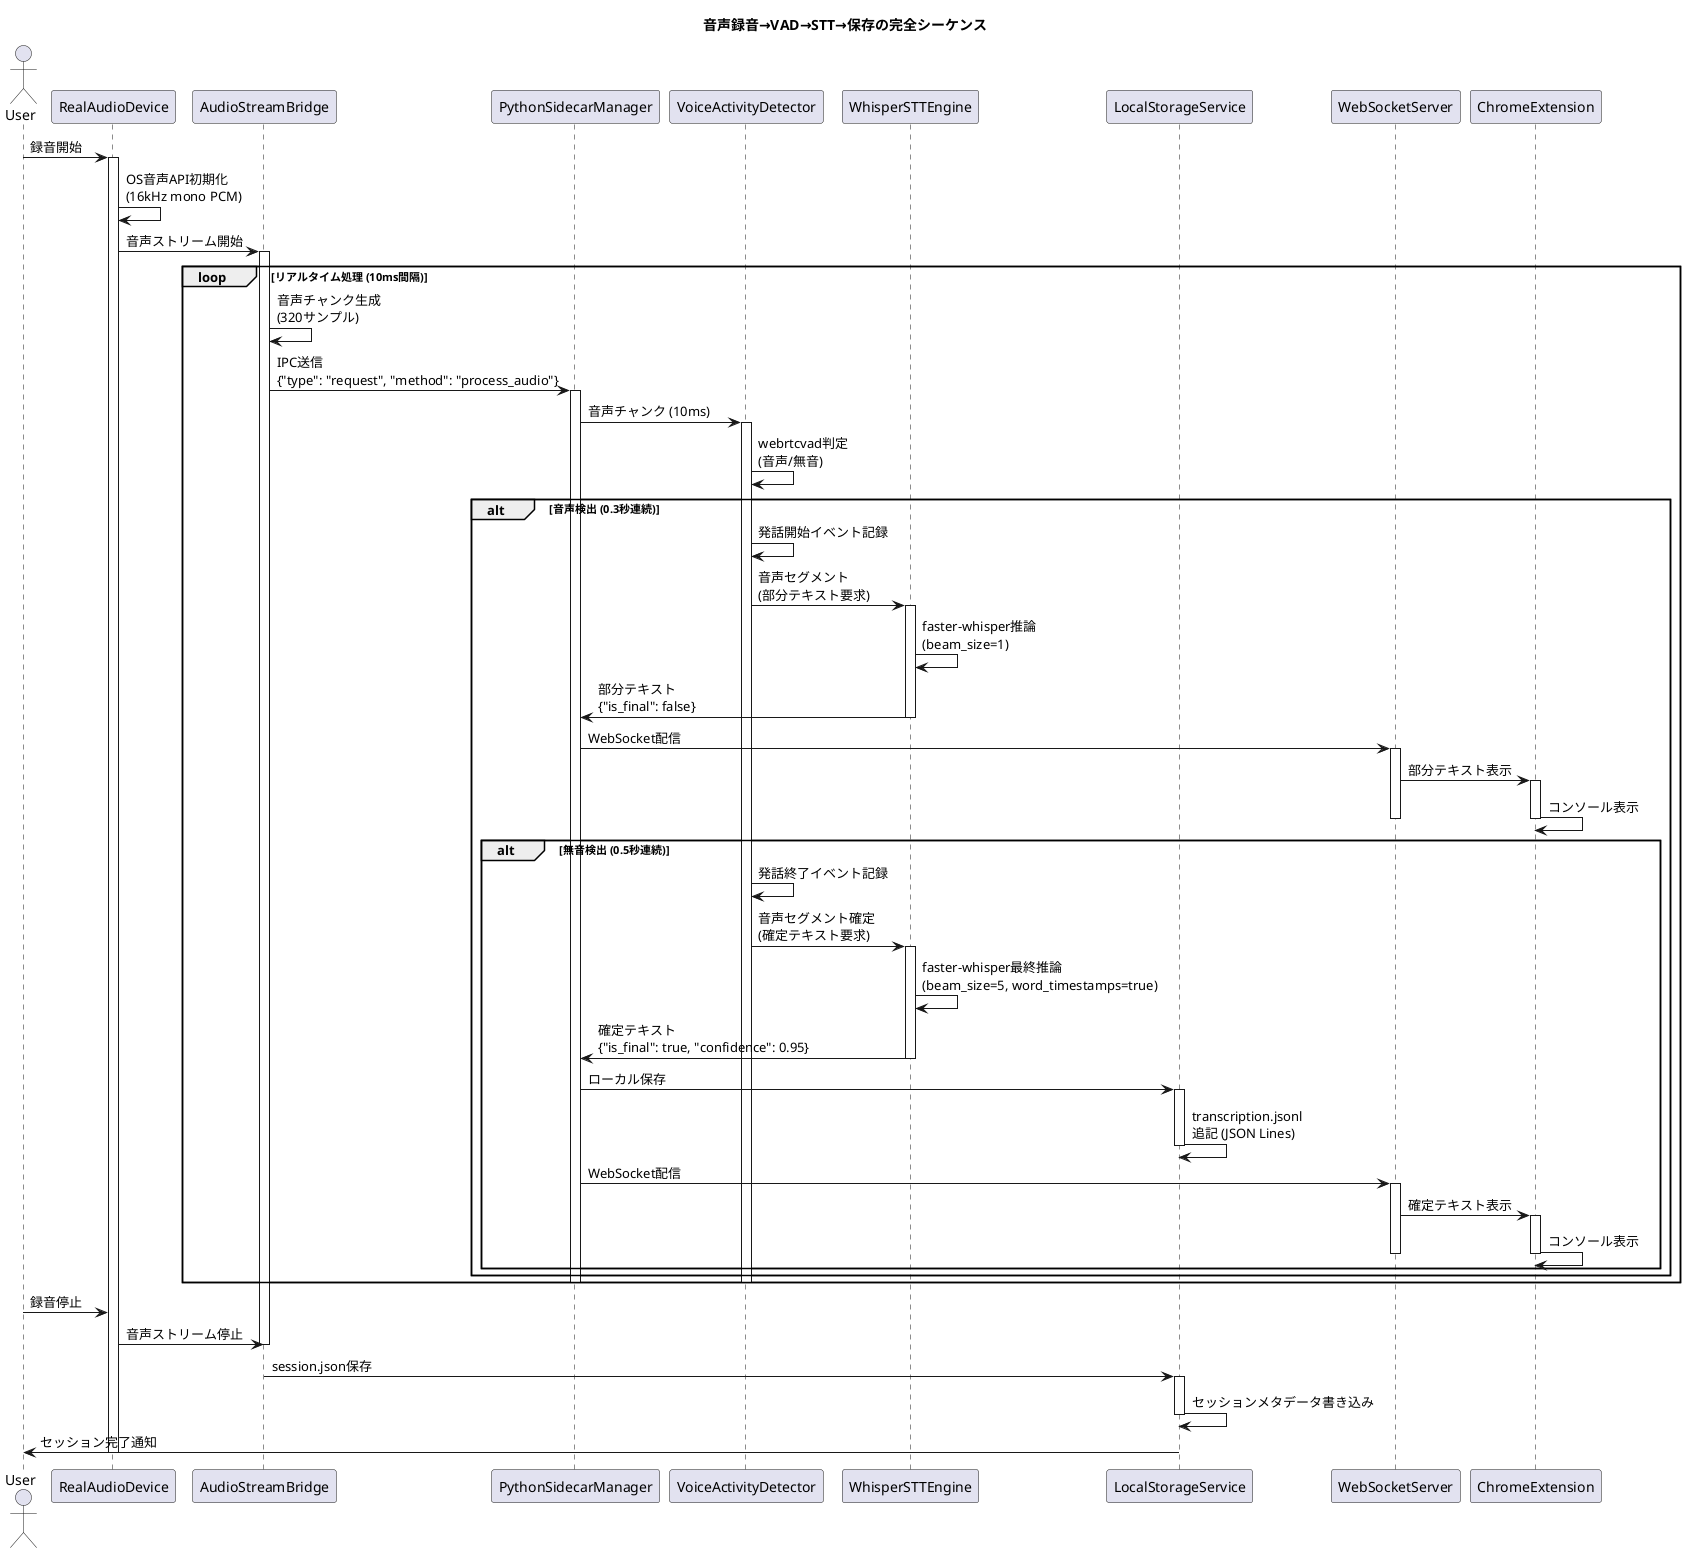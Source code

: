 @startuml SEQ-001_Audio-Recording-to-Transcription

title 音声録音→VAD→STT→保存の完全シーケンス

actor User
participant "RealAudioDevice" as RAD
participant "AudioStreamBridge" as ASB
participant "PythonSidecarManager" as PSM
participant "VoiceActivityDetector" as VAD
participant "WhisperSTTEngine" as WSTE
participant "LocalStorageService" as LSS
participant "WebSocketServer" as WSS
participant "ChromeExtension" as CE

User -> RAD : 録音開始
activate RAD
RAD -> RAD : OS音声API初期化\n(16kHz mono PCM)
RAD -> ASB : 音声ストリーム開始
activate ASB

loop リアルタイム処理 (10ms間隔)
  ASB -> ASB : 音声チャンク生成\n(320サンプル)
  ASB -> PSM : IPC送信\n{"type": "request", "method": "process_audio"}
  activate PSM
  PSM -> VAD : 音声チャンク (10ms)
  activate VAD

  VAD -> VAD : webrtcvad判定\n(音声/無音)

  alt 音声検出 (0.3秒連続)
    VAD -> VAD : 発話開始イベント記録
    VAD -> WSTE : 音声セグメント\n(部分テキスト要求)
    activate WSTE
    WSTE -> WSTE : faster-whisper推論\n(beam_size=1)
    WSTE -> PSM : 部分テキスト\n{"is_final": false}
    deactivate WSTE
    PSM -> WSS : WebSocket配信
    activate WSS
    WSS -> CE : 部分テキスト表示
    activate CE
    CE -> CE : コンソール表示
    deactivate CE
    deactivate WSS

    alt 無音検出 (0.5秒連続)
      VAD -> VAD : 発話終了イベント記録
      VAD -> WSTE : 音声セグメント確定\n(確定テキスト要求)
      activate WSTE
      WSTE -> WSTE : faster-whisper最終推論\n(beam_size=5, word_timestamps=true)
      WSTE -> PSM : 確定テキスト\n{"is_final": true, "confidence": 0.95}
      deactivate WSTE
      PSM -> LSS : ローカル保存
      activate LSS
      LSS -> LSS : transcription.jsonl\n追記 (JSON Lines)
      deactivate LSS
      PSM -> WSS : WebSocket配信
      activate WSS
      WSS -> CE : 確定テキスト表示
      activate CE
      CE -> CE : コンソール表示
      deactivate CE
      deactivate WSS
    end
  end

  deactivate VAD
  deactivate PSM
end

User -> RAD : 録音停止
RAD -> ASB : 音声ストリーム停止
deactivate ASB
ASB -> LSS : session.json保存
activate LSS
LSS -> LSS : セッションメタデータ書き込み
deactivate LSS
LSS -> User : セッション完了通知
deactivate RAD

@enduml
